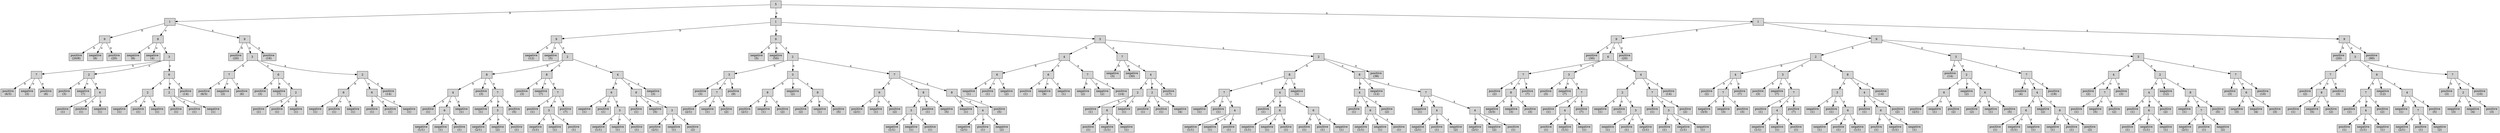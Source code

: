 digraph ID3_Tree {
"0" [shape=box, style=filled, label="5
", weight=1]
"1" [shape=box, style=filled, label="1
", weight=2]
0 -> 1 [ label = "b"];
"2" [shape=box, style=filled, label="9
", weight=3]
1 -> 2 [ label = "b"];
"3" [shape=box, style=filled, label="positive
(20/8)
", weight=4]
2 -> 3 [ label = "b"];
"4" [shape=box, style=filled, label="negative
(8)
", weight=4]
2 -> 4 [ label = "o"];
"5" [shape=box, style=filled, label="positive
(20)
", weight=4]
2 -> 5 [ label = "x"];
"6" [shape=box, style=filled, label="9
", weight=3]
1 -> 6 [ label = "o"];
"7" [shape=box, style=filled, label="negative
(8)
", weight=4]
6 -> 7 [ label = "b"];
"8" [shape=box, style=filled, label="negative
(4)
", weight=4]
6 -> 8 [ label = "o"];
"9" [shape=box, style=filled, label="3
", weight=4]
6 -> 9 [ label = "x"];
"10" [shape=box, style=filled, label="7
", weight=5]
9 -> 10 [ label = "b"];
"11" [shape=box, style=filled, label="positive
(6/3)
", weight=6]
10 -> 11 [ label = "b"];
"12" [shape=box, style=filled, label="negative
(3)
", weight=6]
10 -> 12 [ label = "o"];
"13" [shape=box, style=filled, label="positive
(6)
", weight=6]
10 -> 13 [ label = "x"];
"14" [shape=box, style=filled, label="2
", weight=5]
9 -> 14 [ label = "o"];
"15" [shape=box, style=filled, label="positive
(3)
", weight=6]
14 -> 15 [ label = "b"];
"16" [shape=box, style=filled, label="negative
(7)
", weight=6]
14 -> 16 [ label = "o"];
"17" [shape=box, style=filled, label="6
", weight=6]
14 -> 17 [ label = "x"];
"18" [shape=box, style=filled, label="positive
(1)
", weight=7]
17 -> 18 [ label = "b"];
"19" [shape=box, style=filled, label="positive
(1)
", weight=7]
17 -> 19 [ label = "o"];
"20" [shape=box, style=filled, label="negative
(1)
", weight=7]
17 -> 20 [ label = "x"];
"21" [shape=box, style=filled, label="6
", weight=5]
9 -> 21 [ label = "x"];
"22" [shape=box, style=filled, label="2
", weight=6]
21 -> 22 [ label = "b"];
"23" [shape=box, style=filled, label="negative
(1)
", weight=7]
22 -> 23 [ label = "b"];
"24" [shape=box, style=filled, label="positive
(1)
", weight=7]
22 -> 24 [ label = "o"];
"25" [shape=box, style=filled, label="negative
(1)
", weight=7]
22 -> 25 [ label = "x"];
"26" [shape=box, style=filled, label="2
", weight=6]
21 -> 26 [ label = "o"];
"27" [shape=box, style=filled, label="positive
(1)
", weight=7]
26 -> 27 [ label = "b"];
"28" [shape=box, style=filled, label="positive
(1)
", weight=7]
26 -> 28 [ label = "o"];
"29" [shape=box, style=filled, label="negative
(1)
", weight=7]
26 -> 29 [ label = "x"];
"30" [shape=box, style=filled, label="positive
(14)
", weight=6]
21 -> 30 [ label = "x"];
"31" [shape=box, style=filled, label="9
", weight=3]
1 -> 31 [ label = "x"];
"32" [shape=box, style=filled, label="positive
(20)
", weight=4]
31 -> 32 [ label = "b"];
"33" [shape=box, style=filled, label="3
", weight=4]
31 -> 33 [ label = "o"];
"34" [shape=box, style=filled, label="7
", weight=5]
33 -> 34 [ label = "b"];
"35" [shape=box, style=filled, label="positive
(6/3)
", weight=6]
34 -> 35 [ label = "b"];
"36" [shape=box, style=filled, label="negative
(3)
", weight=6]
34 -> 36 [ label = "o"];
"37" [shape=box, style=filled, label="positive
(6)
", weight=6]
34 -> 37 [ label = "x"];
"38" [shape=box, style=filled, label="6
", weight=5]
33 -> 38 [ label = "o"];
"39" [shape=box, style=filled, label="positive
(3)
", weight=6]
38 -> 39 [ label = "b"];
"40" [shape=box, style=filled, label="negative
(7)
", weight=6]
38 -> 40 [ label = "o"];
"41" [shape=box, style=filled, label="2
", weight=6]
38 -> 41 [ label = "x"];
"42" [shape=box, style=filled, label="positive
(1)
", weight=7]
41 -> 42 [ label = "b"];
"43" [shape=box, style=filled, label="positive
(1)
", weight=7]
41 -> 43 [ label = "o"];
"44" [shape=box, style=filled, label="negative
(1)
", weight=7]
41 -> 44 [ label = "x"];
"45" [shape=box, style=filled, label="2
", weight=5]
33 -> 45 [ label = "x"];
"46" [shape=box, style=filled, label="6
", weight=6]
45 -> 46 [ label = "b"];
"47" [shape=box, style=filled, label="negative
(1)
", weight=7]
46 -> 47 [ label = "b"];
"48" [shape=box, style=filled, label="positive
(1)
", weight=7]
46 -> 48 [ label = "o"];
"49" [shape=box, style=filled, label="negative
(1)
", weight=7]
46 -> 49 [ label = "x"];
"50" [shape=box, style=filled, label="6
", weight=6]
45 -> 50 [ label = "o"];
"51" [shape=box, style=filled, label="positive
(1)
", weight=7]
50 -> 51 [ label = "b"];
"52" [shape=box, style=filled, label="positive
(1)
", weight=7]
50 -> 52 [ label = "o"];
"53" [shape=box, style=filled, label="negative
(1)
", weight=7]
50 -> 53 [ label = "x"];
"54" [shape=box, style=filled, label="positive
(14)
", weight=6]
45 -> 54 [ label = "x"];
"55" [shape=box, style=filled, label="positive
(16)
", weight=4]
31 -> 55 [ label = "x"];
"56" [shape=box, style=filled, label="1
", weight=2]
0 -> 56 [ label = "o"];
"57" [shape=box, style=filled, label="9
", weight=3]
56 -> 57 [ label = "b"];
"58" [shape=box, style=filled, label="negative
(12)
", weight=4]
57 -> 58 [ label = "b"];
"59" [shape=box, style=filled, label="negative
(5)
", weight=4]
57 -> 59 [ label = "o"];
"60" [shape=box, style=filled, label="2
", weight=4]
57 -> 60 [ label = "x"];
"61" [shape=box, style=filled, label="8
", weight=5]
60 -> 61 [ label = "b"];
"62" [shape=box, style=filled, label="4
", weight=6]
61 -> 62 [ label = "b"];
"63" [shape=box, style=filled, label="positive
(1)
", weight=7]
62 -> 63 [ label = "b"];
"64" [shape=box, style=filled, label="6
", weight=7]
62 -> 64 [ label = "o"];
"65" [shape=box, style=filled, label="negative
(1/1)
", weight=8]
64 -> 65 [ label = "b"];
"66" [shape=box, style=filled, label="negative
(1)
", weight=8]
64 -> 66 [ label = "o"];
"67" [shape=box, style=filled, label="positive
(1)
", weight=8]
64 -> 67 [ label = "x"];
"68" [shape=box, style=filled, label="negative
(1)
", weight=7]
62 -> 68 [ label = "x"];
"69" [shape=box, style=filled, label="positive
(3)
", weight=6]
61 -> 69 [ label = "o"];
"70" [shape=box, style=filled, label="7
", weight=6]
61 -> 70 [ label = "x"];
"71" [shape=box, style=filled, label="negative
(1)
", weight=7]
70 -> 71 [ label = "b"];
"72" [shape=box, style=filled, label="3
", weight=7]
70 -> 72 [ label = "o"];
"73" [shape=box, style=filled, label="negative
(2/1)
", weight=8]
72 -> 73 [ label = "b"];
"74" [shape=box, style=filled, label="negative
(2)
", weight=8]
72 -> 74 [ label = "o"];
"75" [shape=box, style=filled, label="positive
(1)
", weight=8]
72 -> 75 [ label = "x"];
"76" [shape=box, style=filled, label="positive
(5)
", weight=7]
70 -> 76 [ label = "x"];
"77" [shape=box, style=filled, label="8
", weight=5]
60 -> 77 [ label = "o"];
"78" [shape=box, style=filled, label="positive
(3)
", weight=6]
77 -> 78 [ label = "b"];
"79" [shape=box, style=filled, label="negative
(7)
", weight=6]
77 -> 79 [ label = "o"];
"80" [shape=box, style=filled, label="7
", weight=6]
77 -> 80 [ label = "x"];
"81" [shape=box, style=filled, label="positive
(1)
", weight=7]
80 -> 81 [ label = "b"];
"82" [shape=box, style=filled, label="3
", weight=7]
80 -> 82 [ label = "o"];
"83" [shape=box, style=filled, label="negative
(1/1)
", weight=8]
82 -> 83 [ label = "b"];
"84" [shape=box, style=filled, label="negative
(1)
", weight=8]
82 -> 84 [ label = "o"];
"85" [shape=box, style=filled, label="positive
(1)
", weight=8]
82 -> 85 [ label = "x"];
"86" [shape=box, style=filled, label="positive
(7)
", weight=7]
80 -> 86 [ label = "x"];
"87" [shape=box, style=filled, label="4
", weight=5]
60 -> 87 [ label = "x"];
"88" [shape=box, style=filled, label="6
", weight=6]
87 -> 88 [ label = "b"];
"89" [shape=box, style=filled, label="negative
(1)
", weight=7]
88 -> 89 [ label = "b"];
"90" [shape=box, style=filled, label="positive
(1)
", weight=7]
88 -> 90 [ label = "o"];
"91" [shape=box, style=filled, label="3
", weight=7]
88 -> 91 [ label = "x"];
"92" [shape=box, style=filled, label="negative
(1/1)
", weight=8]
91 -> 92 [ label = "b"];
"93" [shape=box, style=filled, label="negative
(1)
", weight=8]
91 -> 93 [ label = "o"];
"94" [shape=box, style=filled, label="positive
(1)
", weight=8]
91 -> 94 [ label = "x"];
"95" [shape=box, style=filled, label="6
", weight=6]
87 -> 95 [ label = "o"];
"96" [shape=box, style=filled, label="positive
(1)
", weight=7]
95 -> 96 [ label = "b"];
"97" [shape=box, style=filled, label="negative
(5)
", weight=7]
95 -> 97 [ label = "o"];
"98" [shape=box, style=filled, label="3
", weight=7]
95 -> 98 [ label = "x"];
"99" [shape=box, style=filled, label="positive
(2/1)
", weight=8]
98 -> 99 [ label = "b"];
"100" [shape=box, style=filled, label="negative
(1)
", weight=8]
98 -> 100 [ label = "o"];
"101" [shape=box, style=filled, label="positive
(2)
", weight=8]
98 -> 101 [ label = "x"];
"102" [shape=box, style=filled, label="negative
(3)
", weight=6]
87 -> 102 [ label = "x"];
"103" [shape=box, style=filled, label="9
", weight=3]
56 -> 103 [ label = "o"];
"104" [shape=box, style=filled, label="negative
(5)
", weight=4]
103 -> 104 [ label = "b"];
"105" [shape=box, style=filled, label="negative
(50)
", weight=4]
103 -> 105 [ label = "o"];
"106" [shape=box, style=filled, label="2
", weight=4]
103 -> 106 [ label = "x"];
"107" [shape=box, style=filled, label="3
", weight=5]
106 -> 107 [ label = "b"];
"108" [shape=box, style=filled, label="positive
(3)
", weight=6]
107 -> 108 [ label = "b"];
"109" [shape=box, style=filled, label="7
", weight=6]
107 -> 109 [ label = "o"];
"110" [shape=box, style=filled, label="positive
(2/1)
", weight=7]
109 -> 110 [ label = "b"];
"111" [shape=box, style=filled, label="negative
(1)
", weight=7]
109 -> 111 [ label = "o"];
"112" [shape=box, style=filled, label="positive
(2)
", weight=7]
109 -> 112 [ label = "x"];
"113" [shape=box, style=filled, label="positive
(9)
", weight=6]
107 -> 113 [ label = "x"];
"114" [shape=box, style=filled, label="3
", weight=5]
106 -> 114 [ label = "o"];
"115" [shape=box, style=filled, label="8
", weight=6]
114 -> 115 [ label = "b"];
"116" [shape=box, style=filled, label="positive
(2/1)
", weight=7]
115 -> 116 [ label = "b"];
"117" [shape=box, style=filled, label="negative
(1)
", weight=7]
115 -> 117 [ label = "o"];
"118" [shape=box, style=filled, label="positive
(2)
", weight=7]
115 -> 118 [ label = "x"];
"119" [shape=box, style=filled, label="negative
(2)
", weight=6]
114 -> 119 [ label = "o"];
"120" [shape=box, style=filled, label="8
", weight=6]
114 -> 120 [ label = "x"];
"121" [shape=box, style=filled, label="positive
(2)
", weight=7]
120 -> 121 [ label = "b"];
"122" [shape=box, style=filled, label="negative
(1)
", weight=7]
120 -> 122 [ label = "o"];
"123" [shape=box, style=filled, label="positive
(5)
", weight=7]
120 -> 123 [ label = "x"];
"124" [shape=box, style=filled, label="7
", weight=5]
106 -> 124 [ label = "x"];
"125" [shape=box, style=filled, label="6
", weight=6]
124 -> 125 [ label = "b"];
"126" [shape=box, style=filled, label="positive
(2/1)
", weight=7]
125 -> 126 [ label = "b"];
"127" [shape=box, style=filled, label="negative
(1)
", weight=7]
125 -> 127 [ label = "o"];
"128" [shape=box, style=filled, label="positive
(2)
", weight=7]
125 -> 128 [ label = "x"];
"129" [shape=box, style=filled, label="8
", weight=6]
124 -> 129 [ label = "o"];
"130" [shape=box, style=filled, label="3
", weight=7]
129 -> 130 [ label = "b"];
"131" [shape=box, style=filled, label="negative
(1/1)
", weight=8]
130 -> 131 [ label = "b"];
"132" [shape=box, style=filled, label="negative
(1)
", weight=8]
130 -> 132 [ label = "o"];
"133" [shape=box, style=filled, label="positive
(1)
", weight=8]
130 -> 133 [ label = "x"];
"134" [shape=box, style=filled, label="positive
(1)
", weight=7]
129 -> 134 [ label = "o"];
"135" [shape=box, style=filled, label="negative
(5)
", weight=7]
129 -> 135 [ label = "x"];
"136" [shape=box, style=filled, label="8
", weight=6]
124 -> 136 [ label = "x"];
"137" [shape=box, style=filled, label="negative
(1)
", weight=7]
136 -> 137 [ label = "b"];
"138" [shape=box, style=filled, label="4
", weight=7]
136 -> 138 [ label = "o"];
"139" [shape=box, style=filled, label="negative
(2/1)
", weight=8]
138 -> 139 [ label = "b"];
"140" [shape=box, style=filled, label="positive
(1)
", weight=8]
138 -> 140 [ label = "o"];
"141" [shape=box, style=filled, label="negative
(2)
", weight=8]
138 -> 141 [ label = "x"];
"142" [shape=box, style=filled, label="positive
(5)
", weight=7]
136 -> 142 [ label = "x"];
"143" [shape=box, style=filled, label="3
", weight=3]
56 -> 143 [ label = "x"];
"144" [shape=box, style=filled, label="4
", weight=4]
143 -> 144 [ label = "b"];
"145" [shape=box, style=filled, label="6
", weight=5]
144 -> 145 [ label = "b"];
"146" [shape=box, style=filled, label="negative
(1)
", weight=6]
145 -> 146 [ label = "b"];
"147" [shape=box, style=filled, label="positive
(1)
", weight=6]
145 -> 147 [ label = "o"];
"148" [shape=box, style=filled, label="negative
(2)
", weight=6]
145 -> 148 [ label = "x"];
"149" [shape=box, style=filled, label="6
", weight=5]
144 -> 149 [ label = "o"];
"150" [shape=box, style=filled, label="positive
(1)
", weight=6]
149 -> 150 [ label = "b"];
"151" [shape=box, style=filled, label="negative
(9)
", weight=6]
149 -> 151 [ label = "o"];
"152" [shape=box, style=filled, label="negative
(1)
", weight=6]
149 -> 152 [ label = "x"];
"153" [shape=box, style=filled, label="7
", weight=5]
144 -> 153 [ label = "x"];
"154" [shape=box, style=filled, label="negative
(2)
", weight=6]
153 -> 154 [ label = "b"];
"155" [shape=box, style=filled, label="negative
(2)
", weight=6]
153 -> 155 [ label = "o"];
"156" [shape=box, style=filled, label="positive
(14)
", weight=6]
153 -> 156 [ label = "x"];
"157" [shape=box, style=filled, label="7
", weight=4]
143 -> 157 [ label = "o"];
"158" [shape=box, style=filled, label="negative
(3)
", weight=5]
157 -> 158 [ label = "b"];
"159" [shape=box, style=filled, label="negative
(30)
", weight=5]
157 -> 159 [ label = "o"];
"160" [shape=box, style=filled, label="4
", weight=5]
157 -> 160 [ label = "x"];
"161" [shape=box, style=filled, label="2
", weight=6]
160 -> 161 [ label = "b"];
"162" [shape=box, style=filled, label="positive
(1)
", weight=7]
161 -> 162 [ label = "b"];
"163" [shape=box, style=filled, label="6
", weight=7]
161 -> 163 [ label = "o"];
"164" [shape=box, style=filled, label="positive
(1)
", weight=8]
163 -> 164 [ label = "b"];
"165" [shape=box, style=filled, label="negative
(1/1)
", weight=8]
163 -> 165 [ label = "o"];
"166" [shape=box, style=filled, label="negative
(1)
", weight=8]
163 -> 166 [ label = "x"];
"167" [shape=box, style=filled, label="negative
(1)
", weight=7]
161 -> 167 [ label = "x"];
"168" [shape=box, style=filled, label="2
", weight=6]
160 -> 168 [ label = "o"];
"169" [shape=box, style=filled, label="positive
(1)
", weight=7]
168 -> 169 [ label = "b"];
"170" [shape=box, style=filled, label="positive
(1)
", weight=7]
168 -> 170 [ label = "o"];
"171" [shape=box, style=filled, label="negative
(4)
", weight=7]
168 -> 171 [ label = "x"];
"172" [shape=box, style=filled, label="positive
(17)
", weight=6]
160 -> 172 [ label = "x"];
"173" [shape=box, style=filled, label="2
", weight=4]
143 -> 173 [ label = "x"];
"174" [shape=box, style=filled, label="8
", weight=5]
173 -> 174 [ label = "b"];
"175" [shape=box, style=filled, label="7
", weight=6]
174 -> 175 [ label = "b"];
"176" [shape=box, style=filled, label="negative
(1)
", weight=7]
175 -> 176 [ label = "b"];
"177" [shape=box, style=filled, label="positive
(1)
", weight=7]
175 -> 177 [ label = "o"];
"178" [shape=box, style=filled, label="4
", weight=7]
175 -> 178 [ label = "x"];
"179" [shape=box, style=filled, label="negative
(1/1)
", weight=8]
178 -> 179 [ label = "b"];
"180" [shape=box, style=filled, label="negative
(1)
", weight=8]
178 -> 180 [ label = "o"];
"181" [shape=box, style=filled, label="positive
(1)
", weight=8]
178 -> 181 [ label = "x"];
"182" [shape=box, style=filled, label="4
", weight=6]
174 -> 182 [ label = "o"];
"183" [shape=box, style=filled, label="positive
(1)
", weight=7]
182 -> 183 [ label = "b"];
"184" [shape=box, style=filled, label="6
", weight=7]
182 -> 184 [ label = "o"];
"185" [shape=box, style=filled, label="negative
(1/1)
", weight=8]
184 -> 185 [ label = "b"];
"186" [shape=box, style=filled, label="negative
(1)
", weight=8]
184 -> 186 [ label = "o"];
"187" [shape=box, style=filled, label="positive
(1)
", weight=8]
184 -> 187 [ label = "x"];
"188" [shape=box, style=filled, label="6
", weight=7]
182 -> 188 [ label = "x"];
"189" [shape=box, style=filled, label="positive
(1)
", weight=8]
188 -> 189 [ label = "b"];
"190" [shape=box, style=filled, label="positive
(1)
", weight=8]
188 -> 190 [ label = "o"];
"191" [shape=box, style=filled, label="negative
(1)
", weight=8]
188 -> 191 [ label = "x"];
"192" [shape=box, style=filled, label="negative
(3)
", weight=6]
174 -> 192 [ label = "x"];
"193" [shape=box, style=filled, label="8
", weight=5]
173 -> 193 [ label = "o"];
"194" [shape=box, style=filled, label="4
", weight=6]
193 -> 194 [ label = "b"];
"195" [shape=box, style=filled, label="positive
(1)
", weight=7]
194 -> 195 [ label = "b"];
"196" [shape=box, style=filled, label="6
", weight=7]
194 -> 196 [ label = "o"];
"197" [shape=box, style=filled, label="negative
(1/1)
", weight=8]
196 -> 197 [ label = "b"];
"198" [shape=box, style=filled, label="negative
(1)
", weight=8]
196 -> 198 [ label = "o"];
"199" [shape=box, style=filled, label="positive
(1)
", weight=8]
196 -> 199 [ label = "x"];
"200" [shape=box, style=filled, label="positive
(2)
", weight=7]
194 -> 200 [ label = "x"];
"201" [shape=box, style=filled, label="negative
(12)
", weight=6]
193 -> 201 [ label = "o"];
"202" [shape=box, style=filled, label="7
", weight=6]
193 -> 202 [ label = "x"];
"203" [shape=box, style=filled, label="negative
(1)
", weight=7]
202 -> 203 [ label = "b"];
"204" [shape=box, style=filled, label="4
", weight=7]
202 -> 204 [ label = "o"];
"205" [shape=box, style=filled, label="negative
(2/1)
", weight=8]
204 -> 205 [ label = "b"];
"206" [shape=box, style=filled, label="positive
(1)
", weight=8]
204 -> 206 [ label = "o"];
"207" [shape=box, style=filled, label="negative
(2)
", weight=8]
204 -> 207 [ label = "x"];
"208" [shape=box, style=filled, label="4
", weight=7]
202 -> 208 [ label = "x"];
"209" [shape=box, style=filled, label="negative
(2/1)
", weight=8]
208 -> 209 [ label = "b"];
"210" [shape=box, style=filled, label="negative
(2)
", weight=8]
208 -> 210 [ label = "o"];
"211" [shape=box, style=filled, label="positive
(1)
", weight=8]
208 -> 211 [ label = "x"];
"212" [shape=box, style=filled, label="positive
(38)
", weight=5]
173 -> 212 [ label = "x"];
"213" [shape=box, style=filled, label="1
", weight=2]
0 -> 213 [ label = "x"];
"214" [shape=box, style=filled, label="9
", weight=3]
213 -> 214 [ label = "b"];
"215" [shape=box, style=filled, label="positive
(30)
", weight=4]
214 -> 215 [ label = "b"];
"216" [shape=box, style=filled, label="6
", weight=4]
214 -> 216 [ label = "o"];
"217" [shape=box, style=filled, label="7
", weight=5]
216 -> 217 [ label = "b"];
"218" [shape=box, style=filled, label="positive
(2)
", weight=6]
217 -> 218 [ label = "b"];
"219" [shape=box, style=filled, label="8
", weight=6]
217 -> 219 [ label = "o"];
"220" [shape=box, style=filled, label="negative
(3/3)
", weight=7]
219 -> 220 [ label = "b"];
"221" [shape=box, style=filled, label="negative
(3)
", weight=7]
219 -> 221 [ label = "o"];
"222" [shape=box, style=filled, label="positive
(3)
", weight=7]
219 -> 222 [ label = "x"];
"223" [shape=box, style=filled, label="positive
(7)
", weight=6]
217 -> 223 [ label = "x"];
"224" [shape=box, style=filled, label="3
", weight=5]
216 -> 224 [ label = "o"];
"225" [shape=box, style=filled, label="positive
(3)
", weight=6]
224 -> 225 [ label = "b"];
"226" [shape=box, style=filled, label="negative
(7)
", weight=6]
224 -> 226 [ label = "o"];
"227" [shape=box, style=filled, label="7
", weight=6]
224 -> 227 [ label = "x"];
"228" [shape=box, style=filled, label="positive
(1)
", weight=7]
227 -> 228 [ label = "b"];
"229" [shape=box, style=filled, label="4
", weight=7]
227 -> 229 [ label = "o"];
"230" [shape=box, style=filled, label="positive
(1)
", weight=8]
229 -> 230 [ label = "b"];
"231" [shape=box, style=filled, label="negative
(1/1)
", weight=8]
229 -> 231 [ label = "o"];
"232" [shape=box, style=filled, label="negative
(1)
", weight=8]
229 -> 232 [ label = "x"];
"233" [shape=box, style=filled, label="positive
(7)
", weight=7]
227 -> 233 [ label = "x"];
"234" [shape=box, style=filled, label="4
", weight=5]
216 -> 234 [ label = "x"];
"235" [shape=box, style=filled, label="2
", weight=6]
234 -> 235 [ label = "b"];
"236" [shape=box, style=filled, label="negative
(1)
", weight=7]
235 -> 236 [ label = "b"];
"237" [shape=box, style=filled, label="positive
(1)
", weight=7]
235 -> 237 [ label = "o"];
"238" [shape=box, style=filled, label="3
", weight=7]
235 -> 238 [ label = "x"];
"239" [shape=box, style=filled, label="negative
(1)
", weight=8]
238 -> 239 [ label = "b"];
"240" [shape=box, style=filled, label="positive
(1)
", weight=8]
238 -> 240 [ label = "o"];
"241" [shape=box, style=filled, label="negative
(1/1)
", weight=8]
238 -> 241 [ label = "x"];
"242" [shape=box, style=filled, label="7
", weight=6]
234 -> 242 [ label = "o"];
"243" [shape=box, style=filled, label="positive
(1)
", weight=7]
242 -> 243 [ label = "b"];
"244" [shape=box, style=filled, label="3
", weight=7]
242 -> 244 [ label = "o"];
"245" [shape=box, style=filled, label="positive
(1)
", weight=8]
244 -> 245 [ label = "b"];
"246" [shape=box, style=filled, label="negative
(1/1)
", weight=8]
244 -> 246 [ label = "o"];
"247" [shape=box, style=filled, label="negative
(1)
", weight=8]
244 -> 247 [ label = "x"];
"248" [shape=box, style=filled, label="positive
(2)
", weight=7]
242 -> 248 [ label = "x"];
"249" [shape=box, style=filled, label="positive
(14)
", weight=6]
234 -> 249 [ label = "x"];
"250" [shape=box, style=filled, label="positive
(20)
", weight=4]
214 -> 250 [ label = "x"];
"251" [shape=box, style=filled, label="9
", weight=3]
213 -> 251 [ label = "o"];
"252" [shape=box, style=filled, label="2
", weight=4]
251 -> 252 [ label = "b"];
"253" [shape=box, style=filled, label="4
", weight=5]
252 -> 253 [ label = "b"];
"254" [shape=box, style=filled, label="positive
(2)
", weight=6]
253 -> 254 [ label = "b"];
"255" [shape=box, style=filled, label="7
", weight=6]
253 -> 255 [ label = "o"];
"256" [shape=box, style=filled, label="negative
(3/3)
", weight=7]
255 -> 256 [ label = "b"];
"257" [shape=box, style=filled, label="negative
(3)
", weight=7]
255 -> 257 [ label = "o"];
"258" [shape=box, style=filled, label="positive
(3)
", weight=7]
255 -> 258 [ label = "x"];
"259" [shape=box, style=filled, label="positive
(7)
", weight=6]
253 -> 259 [ label = "x"];
"260" [shape=box, style=filled, label="3
", weight=5]
252 -> 260 [ label = "o"];
"261" [shape=box, style=filled, label="positive
(3)
", weight=6]
260 -> 261 [ label = "b"];
"262" [shape=box, style=filled, label="negative
(7)
", weight=6]
260 -> 262 [ label = "o"];
"263" [shape=box, style=filled, label="7
", weight=6]
260 -> 263 [ label = "x"];
"264" [shape=box, style=filled, label="positive
(1)
", weight=7]
263 -> 264 [ label = "b"];
"265" [shape=box, style=filled, label="4
", weight=7]
263 -> 265 [ label = "o"];
"266" [shape=box, style=filled, label="negative
(1/1)
", weight=8]
265 -> 266 [ label = "b"];
"267" [shape=box, style=filled, label="negative
(1)
", weight=8]
265 -> 267 [ label = "o"];
"268" [shape=box, style=filled, label="positive
(1)
", weight=8]
265 -> 268 [ label = "x"];
"269" [shape=box, style=filled, label="positive
(7)
", weight=7]
263 -> 269 [ label = "x"];
"270" [shape=box, style=filled, label="8
", weight=5]
252 -> 270 [ label = "x"];
"271" [shape=box, style=filled, label="3
", weight=6]
270 -> 271 [ label = "b"];
"272" [shape=box, style=filled, label="negative
(1)
", weight=7]
271 -> 272 [ label = "b"];
"273" [shape=box, style=filled, label="positive
(1)
", weight=7]
271 -> 273 [ label = "o"];
"274" [shape=box, style=filled, label="6
", weight=7]
271 -> 274 [ label = "x"];
"275" [shape=box, style=filled, label="negative
(1)
", weight=8]
274 -> 275 [ label = "b"];
"276" [shape=box, style=filled, label="positive
(1)
", weight=8]
274 -> 276 [ label = "o"];
"277" [shape=box, style=filled, label="negative
(1/1)
", weight=8]
274 -> 277 [ label = "x"];
"278" [shape=box, style=filled, label="4
", weight=6]
270 -> 278 [ label = "o"];
"279" [shape=box, style=filled, label="positive
(1)
", weight=7]
278 -> 279 [ label = "b"];
"280" [shape=box, style=filled, label="6
", weight=7]
278 -> 280 [ label = "o"];
"281" [shape=box, style=filled, label="positive
(1)
", weight=8]
280 -> 281 [ label = "b"];
"282" [shape=box, style=filled, label="negative
(1/1)
", weight=8]
280 -> 282 [ label = "o"];
"283" [shape=box, style=filled, label="negative
(1)
", weight=8]
280 -> 283 [ label = "x"];
"284" [shape=box, style=filled, label="positive
(2)
", weight=7]
278 -> 284 [ label = "x"];
"285" [shape=box, style=filled, label="positive
(14)
", weight=6]
270 -> 285 [ label = "x"];
"286" [shape=box, style=filled, label="3
", weight=4]
251 -> 286 [ label = "o"];
"287" [shape=box, style=filled, label="positive
(14)
", weight=5]
286 -> 287 [ label = "b"];
"288" [shape=box, style=filled, label="2
", weight=5]
286 -> 288 [ label = "o"];
"289" [shape=box, style=filled, label="6
", weight=6]
288 -> 289 [ label = "b"];
"290" [shape=box, style=filled, label="positive
(2/1)
", weight=7]
289 -> 290 [ label = "b"];
"291" [shape=box, style=filled, label="negative
(1)
", weight=7]
289 -> 291 [ label = "o"];
"292" [shape=box, style=filled, label="positive
(2)
", weight=7]
289 -> 292 [ label = "x"];
"293" [shape=box, style=filled, label="negative
(2)
", weight=6]
288 -> 293 [ label = "o"];
"294" [shape=box, style=filled, label="6
", weight=6]
288 -> 294 [ label = "x"];
"295" [shape=box, style=filled, label="positive
(2)
", weight=7]
294 -> 295 [ label = "b"];
"296" [shape=box, style=filled, label="negative
(1)
", weight=7]
294 -> 296 [ label = "o"];
"297" [shape=box, style=filled, label="positive
(5)
", weight=7]
294 -> 297 [ label = "x"];
"298" [shape=box, style=filled, label="7
", weight=5]
286 -> 298 [ label = "x"];
"299" [shape=box, style=filled, label="positive
(4)
", weight=6]
298 -> 299 [ label = "b"];
"300" [shape=box, style=filled, label="4
", weight=6]
298 -> 300 [ label = "o"];
"301" [shape=box, style=filled, label="6
", weight=7]
300 -> 301 [ label = "b"];
"302" [shape=box, style=filled, label="positive
(1)
", weight=8]
301 -> 302 [ label = "b"];
"303" [shape=box, style=filled, label="negative
(1/1)
", weight=8]
301 -> 303 [ label = "o"];
"304" [shape=box, style=filled, label="negative
(1)
", weight=8]
301 -> 304 [ label = "x"];
"305" [shape=box, style=filled, label="negative
(2)
", weight=7]
300 -> 305 [ label = "o"];
"306" [shape=box, style=filled, label="6
", weight=7]
300 -> 306 [ label = "x"];
"307" [shape=box, style=filled, label="negative
(1)
", weight=8]
306 -> 307 [ label = "b"];
"308" [shape=box, style=filled, label="positive
(1)
", weight=8]
306 -> 308 [ label = "o"];
"309" [shape=box, style=filled, label="positive
(2)
", weight=8]
306 -> 309 [ label = "x"];
"310" [shape=box, style=filled, label="positive
(19)
", weight=6]
298 -> 310 [ label = "x"];
"311" [shape=box, style=filled, label="3
", weight=4]
251 -> 311 [ label = "x"];
"312" [shape=box, style=filled, label="4
", weight=5]
311 -> 312 [ label = "b"];
"313" [shape=box, style=filled, label="positive
(2)
", weight=6]
312 -> 313 [ label = "b"];
"314" [shape=box, style=filled, label="7
", weight=6]
312 -> 314 [ label = "o"];
"315" [shape=box, style=filled, label="positive
(1)
", weight=7]
314 -> 315 [ label = "b"];
"316" [shape=box, style=filled, label="negative
(5)
", weight=7]
314 -> 316 [ label = "o"];
"317" [shape=box, style=filled, label="positive
(2)
", weight=7]
314 -> 317 [ label = "x"];
"318" [shape=box, style=filled, label="positive
(3)
", weight=6]
312 -> 318 [ label = "x"];
"319" [shape=box, style=filled, label="2
", weight=5]
311 -> 319 [ label = "o"];
"320" [shape=box, style=filled, label="4
", weight=6]
319 -> 320 [ label = "b"];
"321" [shape=box, style=filled, label="positive
(1)
", weight=7]
320 -> 321 [ label = "b"];
"322" [shape=box, style=filled, label="6
", weight=7]
320 -> 322 [ label = "o"];
"323" [shape=box, style=filled, label="positive
(1)
", weight=8]
322 -> 323 [ label = "b"];
"324" [shape=box, style=filled, label="negative
(1/1)
", weight=8]
322 -> 324 [ label = "o"];
"325" [shape=box, style=filled, label="negative
(1)
", weight=8]
322 -> 325 [ label = "x"];
"326" [shape=box, style=filled, label="positive
(2)
", weight=7]
320 -> 326 [ label = "x"];
"327" [shape=box, style=filled, label="negative
(12)
", weight=6]
319 -> 327 [ label = "o"];
"328" [shape=box, style=filled, label="8
", weight=6]
319 -> 328 [ label = "x"];
"329" [shape=box, style=filled, label="negative
(1)
", weight=7]
328 -> 329 [ label = "b"];
"330" [shape=box, style=filled, label="7
", weight=7]
328 -> 330 [ label = "o"];
"331" [shape=box, style=filled, label="negative
(2/1)
", weight=8]
330 -> 331 [ label = "b"];
"332" [shape=box, style=filled, label="positive
(1)
", weight=8]
330 -> 332 [ label = "o"];
"333" [shape=box, style=filled, label="negative
(2)
", weight=8]
330 -> 333 [ label = "x"];
"334" [shape=box, style=filled, label="positive
(5)
", weight=7]
328 -> 334 [ label = "x"];
"335" [shape=box, style=filled, label="7
", weight=5]
311 -> 335 [ label = "x"];
"336" [shape=box, style=filled, label="positive
(3)
", weight=6]
335 -> 336 [ label = "b"];
"337" [shape=box, style=filled, label="6
", weight=6]
335 -> 337 [ label = "o"];
"338" [shape=box, style=filled, label="negative
(3)
", weight=7]
337 -> 338 [ label = "b"];
"339" [shape=box, style=filled, label="negative
(4)
", weight=7]
337 -> 339 [ label = "o"];
"340" [shape=box, style=filled, label="positive
(3)
", weight=7]
337 -> 340 [ label = "x"];
"341" [shape=box, style=filled, label="positive
(10)
", weight=6]
335 -> 341 [ label = "x"];
"342" [shape=box, style=filled, label="9
", weight=3]
213 -> 342 [ label = "x"];
"343" [shape=box, style=filled, label="positive
(20)
", weight=4]
342 -> 343 [ label = "b"];
"344" [shape=box, style=filled, label="3
", weight=4]
342 -> 344 [ label = "o"];
"345" [shape=box, style=filled, label="7
", weight=5]
344 -> 345 [ label = "b"];
"346" [shape=box, style=filled, label="positive
(2)
", weight=6]
345 -> 346 [ label = "b"];
"347" [shape=box, style=filled, label="8
", weight=6]
345 -> 347 [ label = "o"];
"348" [shape=box, style=filled, label="positive
(1)
", weight=7]
347 -> 348 [ label = "b"];
"349" [shape=box, style=filled, label="negative
(5)
", weight=7]
347 -> 349 [ label = "o"];
"350" [shape=box, style=filled, label="positive
(2)
", weight=7]
347 -> 350 [ label = "x"];
"351" [shape=box, style=filled, label="positive
(3)
", weight=6]
345 -> 351 [ label = "x"];
"352" [shape=box, style=filled, label="6
", weight=5]
344 -> 352 [ label = "o"];
"353" [shape=box, style=filled, label="7
", weight=6]
352 -> 353 [ label = "b"];
"354" [shape=box, style=filled, label="positive
(1)
", weight=7]
353 -> 354 [ label = "b"];
"355" [shape=box, style=filled, label="4
", weight=7]
353 -> 355 [ label = "o"];
"356" [shape=box, style=filled, label="positive
(1)
", weight=8]
355 -> 356 [ label = "b"];
"357" [shape=box, style=filled, label="negative
(1/1)
", weight=8]
355 -> 357 [ label = "o"];
"358" [shape=box, style=filled, label="negative
(1)
", weight=8]
355 -> 358 [ label = "x"];
"359" [shape=box, style=filled, label="positive
(2)
", weight=7]
353 -> 359 [ label = "x"];
"360" [shape=box, style=filled, label="negative
(12)
", weight=6]
352 -> 360 [ label = "o"];
"361" [shape=box, style=filled, label="4
", weight=6]
352 -> 361 [ label = "x"];
"362" [shape=box, style=filled, label="negative
(1)
", weight=7]
361 -> 362 [ label = "b"];
"363" [shape=box, style=filled, label="7
", weight=7]
361 -> 363 [ label = "o"];
"364" [shape=box, style=filled, label="negative
(2/1)
", weight=8]
363 -> 364 [ label = "b"];
"365" [shape=box, style=filled, label="positive
(1)
", weight=8]
363 -> 365 [ label = "o"];
"366" [shape=box, style=filled, label="negative
(2)
", weight=8]
363 -> 366 [ label = "x"];
"367" [shape=box, style=filled, label="positive
(5)
", weight=7]
361 -> 367 [ label = "x"];
"368" [shape=box, style=filled, label="7
", weight=5]
344 -> 368 [ label = "x"];
"369" [shape=box, style=filled, label="positive
(3)
", weight=6]
368 -> 369 [ label = "b"];
"370" [shape=box, style=filled, label="2
", weight=6]
368 -> 370 [ label = "o"];
"371" [shape=box, style=filled, label="negative
(3)
", weight=7]
370 -> 371 [ label = "b"];
"372" [shape=box, style=filled, label="negative
(4)
", weight=7]
370 -> 372 [ label = "o"];
"373" [shape=box, style=filled, label="positive
(3)
", weight=7]
370 -> 373 [ label = "x"];
"374" [shape=box, style=filled, label="positive
(10)
", weight=6]
368 -> 374 [ label = "x"];
"375" [shape=box, style=filled, label="positive
(90)
", weight=4]
342 -> 375 [ label = "x"];
{rank=same; 0;};
{rank=same; 1;56;213;};
{rank=same; 2;6;31;57;103;143;214;251;342;};
{rank=same; 3;4;5;7;8;9;32;33;55;58;59;60;104;105;106;144;157;173;215;216;250;252;286;311;343;344;375;};
{rank=same; 10;14;21;34;38;45;61;77;87;107;114;124;145;149;153;158;159;160;174;193;212;217;224;234;253;260;270;287;288;298;312;319;335;345;352;368;};
{rank=same; 11;12;13;15;16;17;22;26;30;35;36;37;39;40;41;46;50;54;62;69;70;78;79;80;88;95;102;108;109;113;115;119;120;125;129;136;146;147;148;150;151;152;154;155;156;161;168;172;175;182;192;194;201;202;218;219;223;225;226;227;235;242;249;254;255;259;261;262;263;271;278;285;289;293;294;299;300;310;313;314;318;320;327;328;336;337;341;346;347;351;353;360;361;369;370;374;};
{rank=same; 18;19;20;23;24;25;27;28;29;42;43;44;47;48;49;51;52;53;63;64;68;71;72;76;81;82;86;89;90;91;96;97;98;110;111;112;116;117;118;121;122;123;126;127;128;130;134;135;137;138;142;162;163;167;169;170;171;176;177;178;183;184;188;195;196;200;203;204;208;220;221;222;228;229;233;236;237;238;243;244;248;256;257;258;264;265;269;272;273;274;279;280;284;290;291;292;295;296;297;301;305;306;315;316;317;321;322;326;329;330;334;338;339;340;348;349;350;354;355;359;362;363;367;371;372;373;};
{rank=same; 65;66;67;73;74;75;83;84;85;92;93;94;99;100;101;131;132;133;139;140;141;164;165;166;179;180;181;185;186;187;189;190;191;197;198;199;205;206;207;209;210;211;230;231;232;239;240;241;245;246;247;266;267;268;275;276;277;281;282;283;302;303;304;307;308;309;323;324;325;331;332;333;356;357;358;364;365;366;};
}